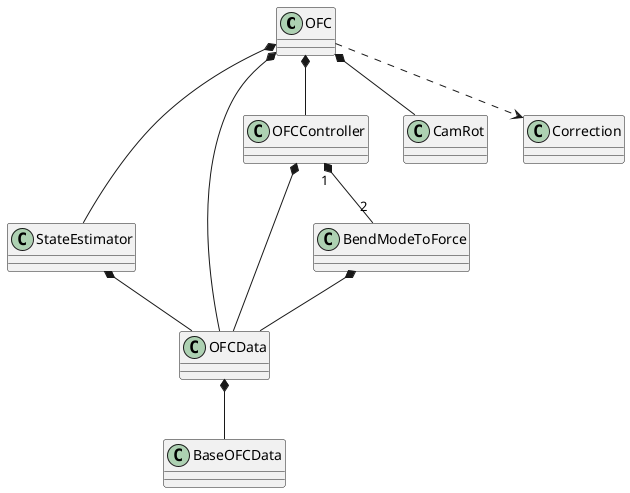 @startuml
class OFC
StateEstimator *-- OFCData
OFCController *-- OFCData
OFCController "1" *-- "2" BendModeToForce
BendModeToForce *-- OFCData
OFC *-- OFCData
OFC *-- StateEstimator
OFC *-- OFCController
OFC *-- CamRot
OFC ..> Correction
OFCData *-- BaseOFCData
@enduml
